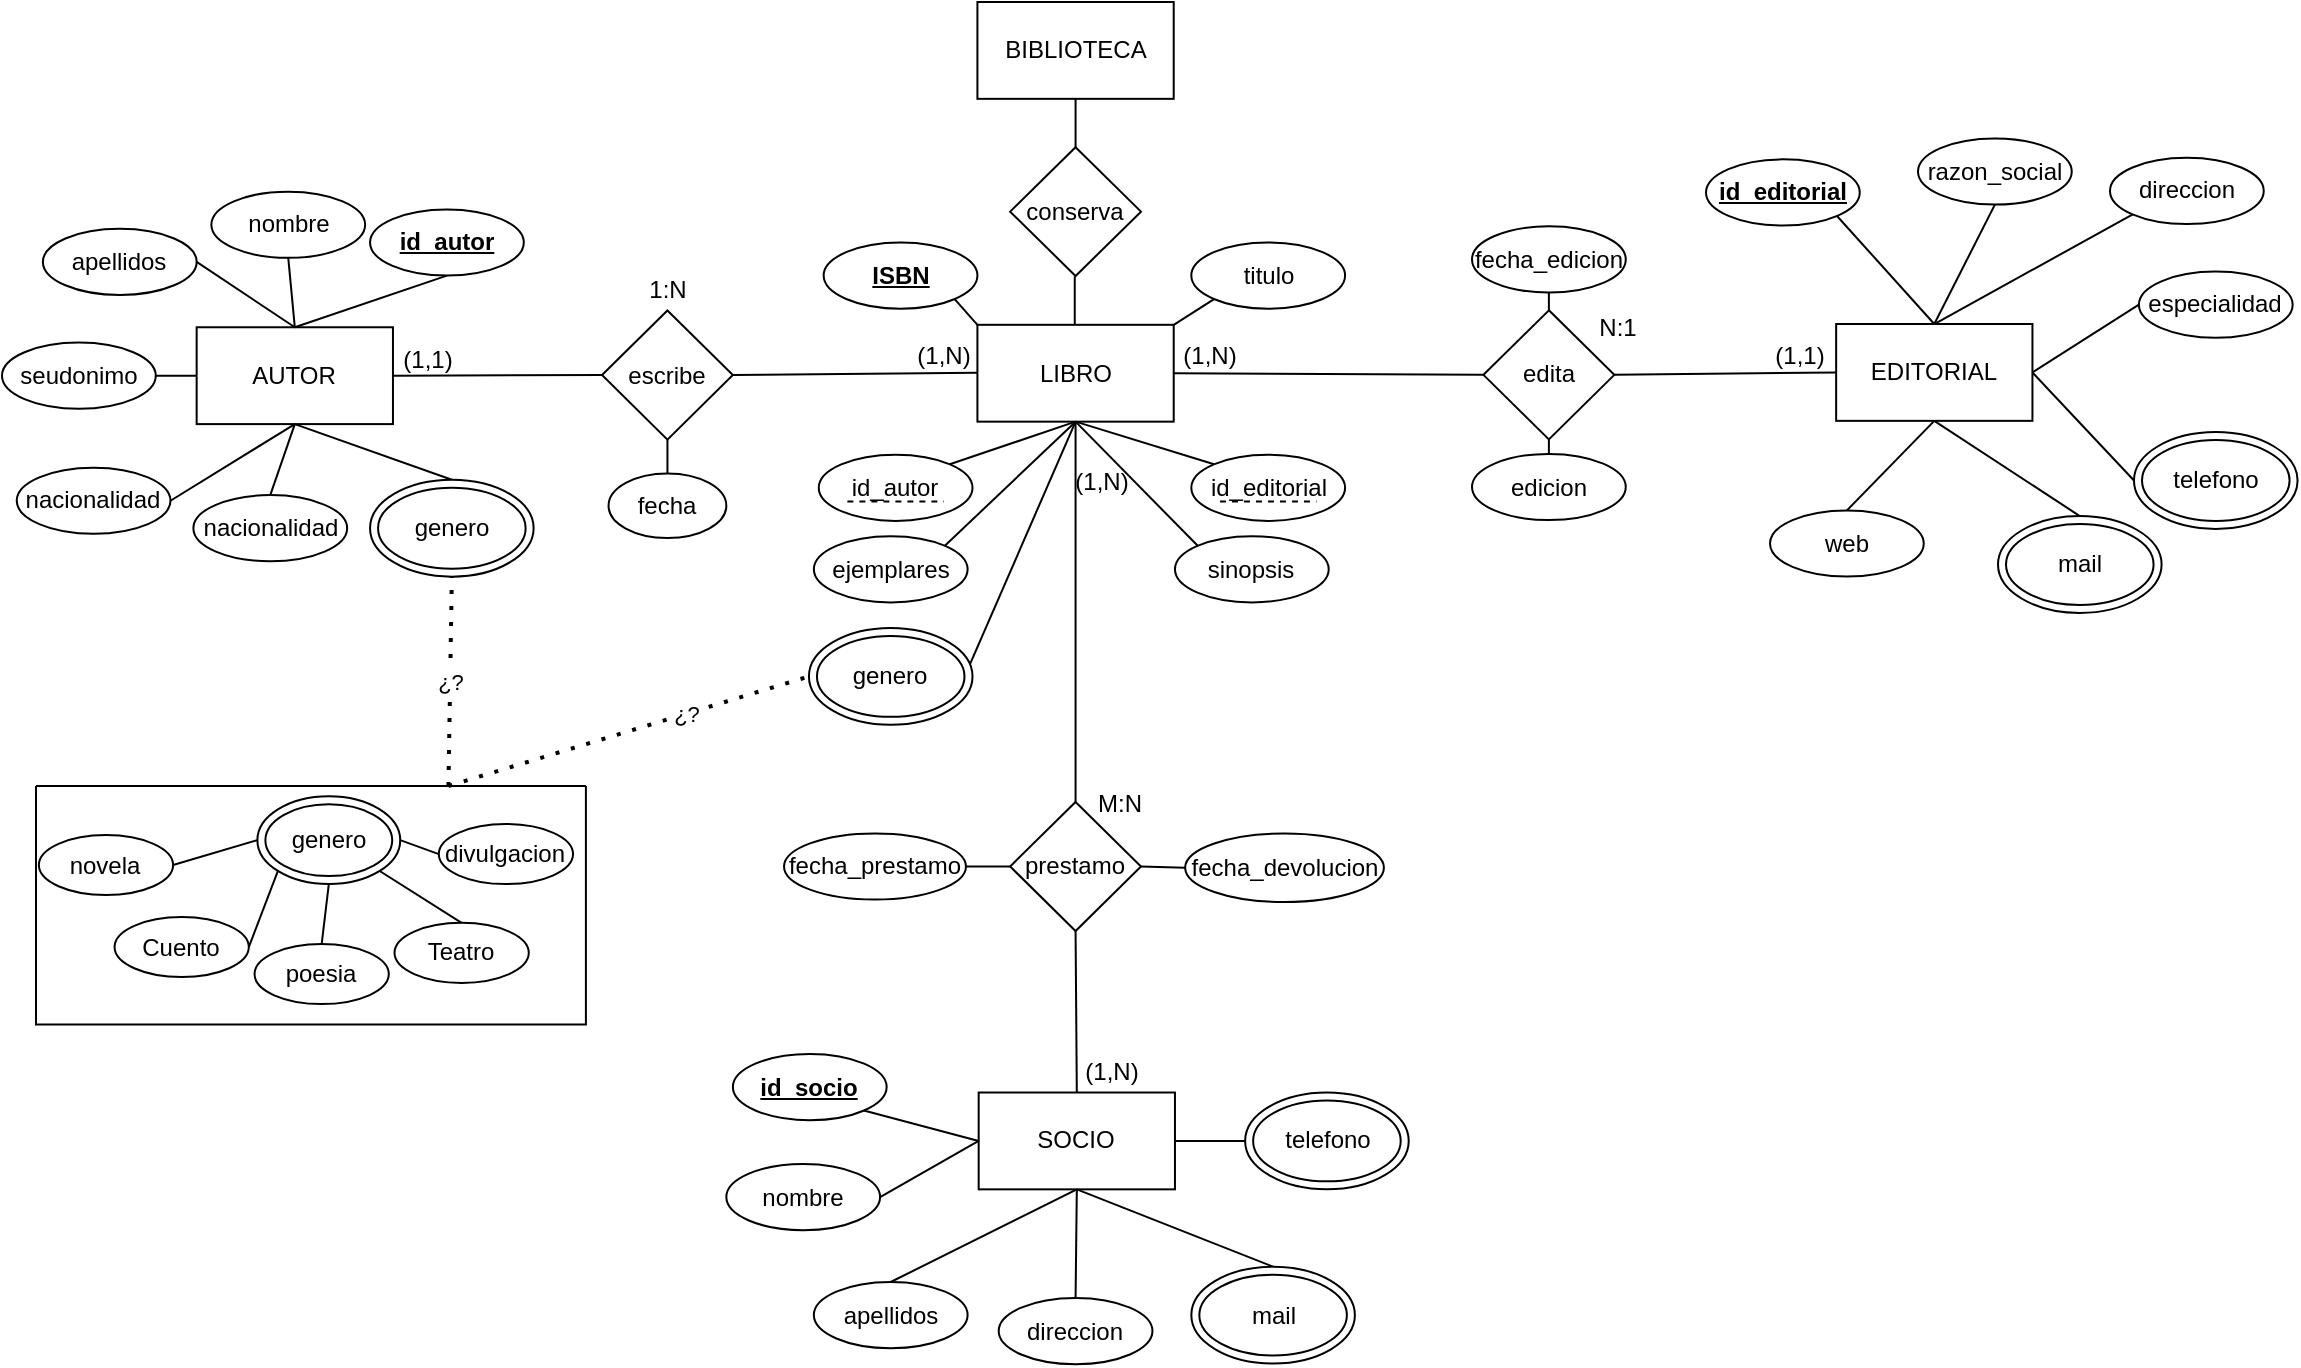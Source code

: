 <mxfile version="14.7.10" type="device"><diagram id="C5RBs43oDa-KdzZeNtuy" name="Page-1"><mxGraphModel dx="2066" dy="1131" grid="0" gridSize="10" guides="1" tooltips="1" connect="1" arrows="1" fold="1" page="1" pageScale="1" pageWidth="1169" pageHeight="827" math="0" shadow="0"><root><mxCell id="WIyWlLk6GJQsqaUBKTNV-0"/><mxCell id="WIyWlLk6GJQsqaUBKTNV-1" parent="WIyWlLk6GJQsqaUBKTNV-0"/><UserObject label="BIBLIOTECA" treeRoot="1" id="VRmbknkNvGvLSvUdveGB-0"><mxCell style="whiteSpace=wrap;html=1;align=center;treeFolding=1;treeMoving=1;newEdgeStyle={&quot;edgeStyle&quot;:&quot;elbowEdgeStyle&quot;,&quot;startArrow&quot;:&quot;none&quot;,&quot;endArrow&quot;:&quot;none&quot;};" parent="WIyWlLk6GJQsqaUBKTNV-1" vertex="1"><mxGeometry x="487.711" y="8" width="98.147" height="48.422" as="geometry"/></mxCell></UserObject><UserObject label="LIBRO" treeRoot="1" id="VRmbknkNvGvLSvUdveGB-1"><mxCell style="whiteSpace=wrap;html=1;align=center;treeFolding=1;treeMoving=1;newEdgeStyle={&quot;edgeStyle&quot;:&quot;elbowEdgeStyle&quot;,&quot;startArrow&quot;:&quot;none&quot;,&quot;endArrow&quot;:&quot;none&quot;};" parent="WIyWlLk6GJQsqaUBKTNV-1" vertex="1" collapsed="1"><mxGeometry x="487.711" y="169.405" width="98.147" height="48.422" as="geometry"/></mxCell></UserObject><mxCell id="VRmbknkNvGvLSvUdveGB-8" value="" style="endArrow=none;html=1;entryX=0.5;entryY=1;entryDx=0;entryDy=0;exitX=0.5;exitY=0;exitDx=0;exitDy=0;" parent="WIyWlLk6GJQsqaUBKTNV-1" source="VRmbknkNvGvLSvUdveGB-2" target="VRmbknkNvGvLSvUdveGB-0" edge="1"><mxGeometry x="51.775" y="8" width="44.636" height="44.636" as="geometry"><mxPoint x="659.469" y="459.934" as="sourcePoint"/><mxPoint x="700.363" y="419.583" as="targetPoint"/></mxGeometry></mxCell><mxCell id="VRmbknkNvGvLSvUdveGB-10" value="" style="endArrow=none;html=1;entryX=0.5;entryY=1;entryDx=0;entryDy=0;exitX=0.5;exitY=0;exitDx=0;exitDy=0;" parent="WIyWlLk6GJQsqaUBKTNV-1" edge="1"><mxGeometry x="51.775" y="8" width="44.636" height="44.636" as="geometry"><mxPoint x="536.376" y="169.405" as="sourcePoint"/><mxPoint x="536.376" y="145.194" as="targetPoint"/></mxGeometry></mxCell><UserObject label="AUTOR" treeRoot="1" id="VRmbknkNvGvLSvUdveGB-11"><mxCell style="whiteSpace=wrap;html=1;align=center;treeFolding=1;treeMoving=1;newEdgeStyle={&quot;edgeStyle&quot;:&quot;elbowEdgeStyle&quot;,&quot;startArrow&quot;:&quot;none&quot;,&quot;endArrow&quot;:&quot;none&quot;};" parent="WIyWlLk6GJQsqaUBKTNV-1" vertex="1"><mxGeometry x="97.329" y="170.628" width="98.147" height="48.422" as="geometry"/></mxCell></UserObject><mxCell id="VRmbknkNvGvLSvUdveGB-13" value="escribe" style="rhombus;whiteSpace=wrap;html=1;" parent="WIyWlLk6GJQsqaUBKTNV-1" vertex="1"><mxGeometry x="300.003" y="162.235" width="65.431" height="64.562" as="geometry"/></mxCell><mxCell id="VRmbknkNvGvLSvUdveGB-2" value="conserva" style="rhombus;whiteSpace=wrap;html=1;" parent="WIyWlLk6GJQsqaUBKTNV-1" vertex="1"><mxGeometry x="504.07" y="80.63" width="65.43" height="64.37" as="geometry"/></mxCell><mxCell id="VRmbknkNvGvLSvUdveGB-15" value="" style="endArrow=none;html=1;exitX=1;exitY=0.5;exitDx=0;exitDy=0;entryX=0;entryY=0.5;entryDx=0;entryDy=0;" parent="WIyWlLk6GJQsqaUBKTNV-1" source="VRmbknkNvGvLSvUdveGB-11" target="VRmbknkNvGvLSvUdveGB-13" edge="1"><mxGeometry x="-3.272" y="9.223" width="44.636" height="44.636" as="geometry"><mxPoint x="538.173" y="345.753" as="sourcePoint"/><mxPoint x="281.355" y="194.839" as="targetPoint"/></mxGeometry></mxCell><mxCell id="VRmbknkNvGvLSvUdveGB-16" value="" style="endArrow=none;html=1;exitX=1;exitY=0.5;exitDx=0;exitDy=0;entryX=0;entryY=0.5;entryDx=0;entryDy=0;" parent="WIyWlLk6GJQsqaUBKTNV-1" source="VRmbknkNvGvLSvUdveGB-13" edge="1"><mxGeometry x="51.775" y="8" width="44.636" height="44.636" as="geometry"><mxPoint x="391.004" y="193.616" as="sourcePoint"/><mxPoint x="487.711" y="193.341" as="targetPoint"/></mxGeometry></mxCell><mxCell id="VRmbknkNvGvLSvUdveGB-18" value="fecha" style="ellipse;whiteSpace=wrap;html=1;" parent="WIyWlLk6GJQsqaUBKTNV-1" vertex="1"><mxGeometry x="303.274" y="243.744" width="58.888" height="32.281" as="geometry"/></mxCell><mxCell id="VRmbknkNvGvLSvUdveGB-20" value="" style="endArrow=none;html=1;exitX=0.5;exitY=0;exitDx=0;exitDy=0;entryX=0.5;entryY=1;entryDx=0;entryDy=0;" parent="WIyWlLk6GJQsqaUBKTNV-1" source="VRmbknkNvGvLSvUdveGB-18" target="VRmbknkNvGvLSvUdveGB-13" edge="1"><mxGeometry x="15.376" y="8.9" width="44.636" height="44.636" as="geometry"><mxPoint x="549.46" y="345.43" as="sourcePoint"/><mxPoint x="590.354" y="305.078" as="targetPoint"/></mxGeometry></mxCell><UserObject label="EDITORIAL" treeRoot="1" id="VRmbknkNvGvLSvUdveGB-21"><mxCell style="whiteSpace=wrap;html=1;align=center;treeFolding=1;treeMoving=1;newEdgeStyle={&quot;edgeStyle&quot;:&quot;elbowEdgeStyle&quot;,&quot;startArrow&quot;:&quot;none&quot;,&quot;endArrow&quot;:&quot;none&quot;};" parent="WIyWlLk6GJQsqaUBKTNV-1" vertex="1"><mxGeometry x="917.074" y="169.005" width="98.147" height="48.422" as="geometry"/></mxCell></UserObject><mxCell id="VRmbknkNvGvLSvUdveGB-24" value="edita" style="rhombus;whiteSpace=wrap;html=1;" parent="WIyWlLk6GJQsqaUBKTNV-1" vertex="1"><mxGeometry x="740.728" y="162.142" width="65.431" height="64.562" as="geometry"/></mxCell><mxCell id="VRmbknkNvGvLSvUdveGB-25" value="" style="endArrow=none;html=1;exitX=1;exitY=0.5;exitDx=0;exitDy=0;entryX=0;entryY=0.5;entryDx=0;entryDy=0;" parent="WIyWlLk6GJQsqaUBKTNV-1" source="VRmbknkNvGvLSvUdveGB-1" target="VRmbknkNvGvLSvUdveGB-24" edge="1"><mxGeometry x="6.245" y="10" width="44.636" height="44.636" as="geometry"><mxPoint x="540.328" y="196.423" as="sourcePoint"/><mxPoint x="923.92" y="306.985" as="targetPoint"/></mxGeometry></mxCell><mxCell id="VRmbknkNvGvLSvUdveGB-26" value="" style="endArrow=none;html=1;entryX=0;entryY=0.5;entryDx=0;entryDy=0;exitX=1;exitY=0.5;exitDx=0;exitDy=0;" parent="WIyWlLk6GJQsqaUBKTNV-1" source="VRmbknkNvGvLSvUdveGB-24" target="VRmbknkNvGvLSvUdveGB-21" edge="1"><mxGeometry x="6.245" y="10" width="44.636" height="44.636" as="geometry"><mxPoint x="712.086" y="214.984" as="sourcePoint"/><mxPoint x="777.517" y="196.148" as="targetPoint"/></mxGeometry></mxCell><mxCell id="VRmbknkNvGvLSvUdveGB-27" value="fecha_edicion" style="ellipse;whiteSpace=wrap;html=1;" parent="WIyWlLk6GJQsqaUBKTNV-1" vertex="1"><mxGeometry x="735.002" y="120.177" width="76.882" height="33.088" as="geometry"/></mxCell><mxCell id="VRmbknkNvGvLSvUdveGB-28" value="" style="endArrow=none;html=1;exitX=0.5;exitY=1;exitDx=0;exitDy=0;entryX=0.5;entryY=0;entryDx=0;entryDy=0;" parent="WIyWlLk6GJQsqaUBKTNV-1" source="VRmbknkNvGvLSvUdveGB-27" target="VRmbknkNvGvLSvUdveGB-24" edge="1"><mxGeometry x="106.861" y="8" width="44.636" height="44.636" as="geometry"><mxPoint x="990.185" y="345.337" as="sourcePoint"/><mxPoint x="1031.079" y="304.985" as="targetPoint"/></mxGeometry></mxCell><mxCell id="VRmbknkNvGvLSvUdveGB-29" value="edicion" style="ellipse;whiteSpace=wrap;html=1;" parent="WIyWlLk6GJQsqaUBKTNV-1" vertex="1"><mxGeometry x="735.002" y="233.967" width="76.882" height="33.088" as="geometry"/></mxCell><mxCell id="VRmbknkNvGvLSvUdveGB-30" value="" style="endArrow=none;html=1;exitX=0.5;exitY=0;exitDx=0;exitDy=0;entryX=0.5;entryY=1;entryDx=0;entryDy=0;" parent="WIyWlLk6GJQsqaUBKTNV-1" source="VRmbknkNvGvLSvUdveGB-29" target="VRmbknkNvGvLSvUdveGB-24" edge="1"><mxGeometry x="106.861" y="8" width="44.636" height="44.636" as="geometry"><mxPoint x="1075.245" y="345.337" as="sourcePoint"/><mxPoint x="858.504" y="226.704" as="targetPoint"/></mxGeometry></mxCell><mxCell id="VRmbknkNvGvLSvUdveGB-32" value="direccion" style="ellipse;whiteSpace=wrap;html=1;" parent="WIyWlLk6GJQsqaUBKTNV-1" vertex="1"><mxGeometry x="1053.996" y="85.915" width="76.882" height="33.088" as="geometry"/></mxCell><mxCell id="VRmbknkNvGvLSvUdveGB-33" value="razon_social" style="ellipse;whiteSpace=wrap;html=1;" parent="WIyWlLk6GJQsqaUBKTNV-1" vertex="1"><mxGeometry x="958.0" y="76.223" width="76.882" height="33.088" as="geometry"/></mxCell><mxCell id="VRmbknkNvGvLSvUdveGB-42" value="&lt;u&gt;&lt;b&gt;id_editorial&lt;/b&gt;&lt;/u&gt;" style="ellipse;whiteSpace=wrap;html=1;" parent="WIyWlLk6GJQsqaUBKTNV-1" vertex="1"><mxGeometry x="852.001" y="86.686" width="76.882" height="33.088" as="geometry"/></mxCell><mxCell id="VRmbknkNvGvLSvUdveGB-43" value="telefono" style="ellipse;shape=doubleEllipse;whiteSpace=wrap;html=1;" parent="WIyWlLk6GJQsqaUBKTNV-1" vertex="1"><mxGeometry x="1066.001" y="223.032" width="81.789" height="48.422" as="geometry"/></mxCell><mxCell id="VRmbknkNvGvLSvUdveGB-44" value="web" style="ellipse;whiteSpace=wrap;html=1;" parent="WIyWlLk6GJQsqaUBKTNV-1" vertex="1"><mxGeometry x="884.002" y="262.217" width="76.882" height="33.088" as="geometry"/></mxCell><mxCell id="VRmbknkNvGvLSvUdveGB-45" value="" style="endArrow=none;html=1;entryX=0.5;entryY=0;entryDx=0;entryDy=0;exitX=1;exitY=1;exitDx=0;exitDy=0;" parent="WIyWlLk6GJQsqaUBKTNV-1" source="VRmbknkNvGvLSvUdveGB-42" target="VRmbknkNvGvLSvUdveGB-21" edge="1"><mxGeometry x="146.62" y="7.6" width="44.636" height="44.636" as="geometry"><mxPoint x="683.975" y="289.252" as="sourcePoint"/><mxPoint x="724.87" y="248.901" as="targetPoint"/></mxGeometry></mxCell><mxCell id="VRmbknkNvGvLSvUdveGB-46" value="" style="endArrow=none;html=1;entryX=0.5;entryY=0;entryDx=0;entryDy=0;exitX=0.5;exitY=1;exitDx=0;exitDy=0;" parent="WIyWlLk6GJQsqaUBKTNV-1" source="VRmbknkNvGvLSvUdveGB-33" target="VRmbknkNvGvLSvUdveGB-21" edge="1"><mxGeometry x="146.62" y="7.6" width="44.636" height="44.636" as="geometry"><mxPoint x="913.48" y="153.536" as="sourcePoint"/><mxPoint x="974.327" y="177.075" as="targetPoint"/></mxGeometry></mxCell><mxCell id="VRmbknkNvGvLSvUdveGB-47" value="" style="endArrow=none;html=1;exitX=0;exitY=1;exitDx=0;exitDy=0;entryX=0.5;entryY=0;entryDx=0;entryDy=0;" parent="WIyWlLk6GJQsqaUBKTNV-1" source="VRmbknkNvGvLSvUdveGB-32" target="VRmbknkNvGvLSvUdveGB-21" edge="1"><mxGeometry x="146.62" y="7.6" width="44.636" height="44.636" as="geometry"><mxPoint x="968.602" y="141.566" as="sourcePoint"/><mxPoint x="998.864" y="161.742" as="targetPoint"/></mxGeometry></mxCell><mxCell id="VRmbknkNvGvLSvUdveGB-48" value="" style="endArrow=none;html=1;entryX=0.5;entryY=1;entryDx=0;entryDy=0;exitX=0.5;exitY=0;exitDx=0;exitDy=0;" parent="WIyWlLk6GJQsqaUBKTNV-1" source="VRmbknkNvGvLSvUdveGB-44" target="VRmbknkNvGvLSvUdveGB-21" edge="1"><mxGeometry x="146.62" y="7.6" width="44.636" height="44.636" as="geometry"><mxPoint x="800.116" y="273.918" as="sourcePoint"/><mxPoint x="841.01" y="233.567" as="targetPoint"/></mxGeometry></mxCell><mxCell id="VRmbknkNvGvLSvUdveGB-49" value="" style="endArrow=none;html=1;entryX=0.5;entryY=1;entryDx=0;entryDy=0;exitX=0.5;exitY=0;exitDx=0;exitDy=0;" parent="WIyWlLk6GJQsqaUBKTNV-1" source="VRmbknkNvGvLSvUdveGB-93" target="VRmbknkNvGvLSvUdveGB-21" edge="1"><mxGeometry x="146.62" y="7.6" width="44.636" height="44.636" as="geometry"><mxPoint x="1038.94" y="231.146" as="sourcePoint"/><mxPoint x="974.327" y="225.497" as="targetPoint"/></mxGeometry></mxCell><mxCell id="VRmbknkNvGvLSvUdveGB-50" value="" style="endArrow=none;html=1;exitX=0;exitY=0.5;exitDx=0;exitDy=0;entryX=1;entryY=0.5;entryDx=0;entryDy=0;" parent="WIyWlLk6GJQsqaUBKTNV-1" source="VRmbknkNvGvLSvUdveGB-43" target="VRmbknkNvGvLSvUdveGB-21" edge="1"><mxGeometry x="146.62" y="7.6" width="44.636" height="44.636" as="geometry"><mxPoint x="1017.675" y="253.339" as="sourcePoint"/><mxPoint x="966.966" y="218.234" as="targetPoint"/></mxGeometry></mxCell><mxCell id="VRmbknkNvGvLSvUdveGB-51" value="especialidad" style="ellipse;whiteSpace=wrap;html=1;" parent="WIyWlLk6GJQsqaUBKTNV-1" vertex="1"><mxGeometry x="1068.451" y="142.807" width="76.882" height="33.088" as="geometry"/></mxCell><mxCell id="VRmbknkNvGvLSvUdveGB-52" value="" style="endArrow=none;html=1;exitX=0;exitY=0.5;exitDx=0;exitDy=0;entryX=0.5;entryY=0;entryDx=0;entryDy=0;" parent="WIyWlLk6GJQsqaUBKTNV-1" source="VRmbknkNvGvLSvUdveGB-51" edge="1"><mxGeometry x="146.62" y="7.6" width="44.636" height="44.636" as="geometry"><mxPoint x="1017.675" y="165.777" as="sourcePoint"/><mxPoint x="1015.221" y="193.216" as="targetPoint"/></mxGeometry></mxCell><mxCell id="VRmbknkNvGvLSvUdveGB-54" value="titulo" style="ellipse;whiteSpace=wrap;html=1;" parent="WIyWlLk6GJQsqaUBKTNV-1" vertex="1"><mxGeometry x="594.66" y="128.247" width="76.882" height="33.088" as="geometry"/></mxCell><mxCell id="VRmbknkNvGvLSvUdveGB-55" value="&lt;u&gt;&lt;b&gt;ISBN&lt;/b&gt;&lt;/u&gt;" style="ellipse;whiteSpace=wrap;html=1;" parent="WIyWlLk6GJQsqaUBKTNV-1" vertex="1"><mxGeometry x="410.829" y="128.247" width="76.882" height="33.088" as="geometry"/></mxCell><mxCell id="VRmbknkNvGvLSvUdveGB-56" value="" style="endArrow=none;html=1;exitX=1;exitY=1;exitDx=0;exitDy=0;entryX=0;entryY=0;entryDx=0;entryDy=0;" parent="WIyWlLk6GJQsqaUBKTNV-1" source="VRmbknkNvGvLSvUdveGB-55" target="VRmbknkNvGvLSvUdveGB-1" edge="1"><mxGeometry x="51.775" y="8" width="44.636" height="44.636" as="geometry"><mxPoint x="260.337" y="428.46" as="sourcePoint"/><mxPoint x="536.785" y="217.02" as="targetPoint"/></mxGeometry></mxCell><mxCell id="VRmbknkNvGvLSvUdveGB-57" value="" style="endArrow=none;html=1;exitX=0;exitY=1;exitDx=0;exitDy=0;entryX=1;entryY=0;entryDx=0;entryDy=0;" parent="WIyWlLk6GJQsqaUBKTNV-1" source="VRmbknkNvGvLSvUdveGB-54" target="VRmbknkNvGvLSvUdveGB-1" edge="1"><mxGeometry x="51.775" y="8" width="44.636" height="44.636" as="geometry"><mxPoint x="536.785" y="239.616" as="sourcePoint"/><mxPoint x="536.785" y="216.213" as="targetPoint"/></mxGeometry></mxCell><mxCell id="VRmbknkNvGvLSvUdveGB-58" value="" style="endArrow=none;html=1;exitX=0;exitY=0;exitDx=0;exitDy=0;entryX=0.5;entryY=1;entryDx=0;entryDy=0;" parent="WIyWlLk6GJQsqaUBKTNV-1" source="VRmbknkNvGvLSvUdveGB-53" target="VRmbknkNvGvLSvUdveGB-1" edge="1"><mxGeometry x="51.775" y="8" width="44.636" height="44.636" as="geometry"><mxPoint x="544.964" y="280.775" as="sourcePoint"/><mxPoint x="542.51" y="308.213" as="targetPoint"/></mxGeometry></mxCell><mxCell id="VRmbknkNvGvLSvUdveGB-60" value="" style="group" parent="WIyWlLk6GJQsqaUBKTNV-1" vertex="1" connectable="0"><mxGeometry x="594.663" y="234.356" width="76.882" height="33.088" as="geometry"/></mxCell><mxCell id="VRmbknkNvGvLSvUdveGB-53" value="id_editorial" style="ellipse;whiteSpace=wrap;html=1;" parent="VRmbknkNvGvLSvUdveGB-60" vertex="1"><mxGeometry width="76.882" height="33.088" as="geometry"/></mxCell><mxCell id="VRmbknkNvGvLSvUdveGB-59" value="" style="endArrow=none;dashed=1;html=1;" parent="VRmbknkNvGvLSvUdveGB-60" edge="1"><mxGeometry width="50" height="50" relative="1" as="geometry"><mxPoint x="14.313" y="23.404" as="sourcePoint"/><mxPoint x="62.569" y="23.404" as="targetPoint"/></mxGeometry></mxCell><mxCell id="VRmbknkNvGvLSvUdveGB-61" value="" style="endArrow=none;html=1;exitX=1;exitY=0;exitDx=0;exitDy=0;entryX=0.5;entryY=1;entryDx=0;entryDy=0;" parent="WIyWlLk6GJQsqaUBKTNV-1" source="VRmbknkNvGvLSvUdveGB-63" target="VRmbknkNvGvLSvUdveGB-1" edge="1"><mxGeometry x="51.775" y="8" width="44.636" height="44.636" as="geometry"><mxPoint x="412.465" y="322.74" as="sourcePoint"/><mxPoint x="536.785" y="217.02" as="targetPoint"/></mxGeometry></mxCell><mxCell id="VRmbknkNvGvLSvUdveGB-62" value="" style="group" parent="WIyWlLk6GJQsqaUBKTNV-1" vertex="1" connectable="0"><mxGeometry x="408.376" y="234.354" width="76.882" height="33.088" as="geometry"/></mxCell><mxCell id="VRmbknkNvGvLSvUdveGB-63" value="id_autor" style="ellipse;whiteSpace=wrap;html=1;" parent="VRmbknkNvGvLSvUdveGB-62" vertex="1"><mxGeometry width="76.882" height="33.088" as="geometry"/></mxCell><mxCell id="VRmbknkNvGvLSvUdveGB-64" value="" style="endArrow=none;dashed=1;html=1;" parent="VRmbknkNvGvLSvUdveGB-62" edge="1"><mxGeometry width="50" height="50" relative="1" as="geometry"><mxPoint x="14.313" y="23.404" as="sourcePoint"/><mxPoint x="62.569" y="23.404" as="targetPoint"/></mxGeometry></mxCell><mxCell id="VRmbknkNvGvLSvUdveGB-67" value="sinopsis" style="ellipse;whiteSpace=wrap;html=1;" parent="WIyWlLk6GJQsqaUBKTNV-1" vertex="1"><mxGeometry x="586.478" y="275.106" width="76.882" height="33.088" as="geometry"/></mxCell><mxCell id="VRmbknkNvGvLSvUdveGB-68" value="" style="endArrow=none;html=1;exitX=0;exitY=0;exitDx=0;exitDy=0;entryX=0.5;entryY=1;entryDx=0;entryDy=0;" parent="WIyWlLk6GJQsqaUBKTNV-1" source="VRmbknkNvGvLSvUdveGB-67" target="VRmbknkNvGvLSvUdveGB-1" edge="1"><mxGeometry x="51.775" y="8" width="44.636" height="44.636" as="geometry"><mxPoint x="706.088" y="238.406" as="sourcePoint"/><mxPoint x="568.683" y="231.546" as="targetPoint"/></mxGeometry></mxCell><mxCell id="VRmbknkNvGvLSvUdveGB-70" value="ejemplares" style="ellipse;whiteSpace=wrap;html=1;" parent="WIyWlLk6GJQsqaUBKTNV-1" vertex="1"><mxGeometry x="405.926" y="275.101" width="76.882" height="33.088" as="geometry"/></mxCell><mxCell id="VRmbknkNvGvLSvUdveGB-71" value="" style="endArrow=none;html=1;exitX=1;exitY=0;exitDx=0;exitDy=0;entryX=0.5;entryY=1;entryDx=0;entryDy=0;" parent="WIyWlLk6GJQsqaUBKTNV-1" source="VRmbknkNvGvLSvUdveGB-70" target="VRmbknkNvGvLSvUdveGB-1" edge="1"><mxGeometry x="51.775" y="8" width="44.636" height="44.636" as="geometry"><mxPoint x="697.91" y="276.336" as="sourcePoint"/><mxPoint x="547.417" y="246.879" as="targetPoint"/></mxGeometry></mxCell><mxCell id="VRmbknkNvGvLSvUdveGB-73" value="" style="endArrow=none;html=1;entryX=0.5;entryY=1;entryDx=0;entryDy=0;exitX=0.98;exitY=0.392;exitDx=0;exitDy=0;exitPerimeter=0;" parent="WIyWlLk6GJQsqaUBKTNV-1" source="VRmbknkNvGvLSvUdveGB-115" target="VRmbknkNvGvLSvUdveGB-1" edge="1"><mxGeometry x="51.775" y="8" width="44.636" height="44.636" as="geometry"><mxPoint x="506.523" y="325.968" as="sourcePoint"/><mxPoint x="535.149" y="234.774" as="targetPoint"/></mxGeometry></mxCell><UserObject label="SOCIO" treeRoot="1" id="VRmbknkNvGvLSvUdveGB-74"><mxCell style="whiteSpace=wrap;html=1;align=center;treeFolding=1;treeMoving=1;newEdgeStyle={&quot;edgeStyle&quot;:&quot;elbowEdgeStyle&quot;,&quot;startArrow&quot;:&quot;none&quot;,&quot;endArrow&quot;:&quot;none&quot;};" parent="WIyWlLk6GJQsqaUBKTNV-1" vertex="1"><mxGeometry x="488.336" y="553.255" width="98.147" height="48.422" as="geometry"/></mxCell></UserObject><mxCell id="VRmbknkNvGvLSvUdveGB-76" value="prestamo" style="rhombus;whiteSpace=wrap;html=1;" parent="WIyWlLk6GJQsqaUBKTNV-1" vertex="1"><mxGeometry x="504.069" y="407.965" width="65.431" height="64.562" as="geometry"/></mxCell><mxCell id="VRmbknkNvGvLSvUdveGB-77" value="fecha_prestamo" style="ellipse;whiteSpace=wrap;html=1;" parent="WIyWlLk6GJQsqaUBKTNV-1" vertex="1"><mxGeometry x="391.007" y="423.705" width="90.977" height="33.084" as="geometry"/></mxCell><mxCell id="VRmbknkNvGvLSvUdveGB-78" value="" style="endArrow=none;html=1;exitX=1;exitY=0.5;exitDx=0;exitDy=0;entryX=0;entryY=0.5;entryDx=0;entryDy=0;" parent="WIyWlLk6GJQsqaUBKTNV-1" source="VRmbknkNvGvLSvUdveGB-77" target="VRmbknkNvGvLSvUdveGB-76" edge="1"><mxGeometry x="51.775" y="64.172" width="44.636" height="44.636" as="geometry"><mxPoint x="753.526" y="591.16" as="sourcePoint"/><mxPoint x="794.421" y="550.809" as="targetPoint"/></mxGeometry></mxCell><mxCell id="VRmbknkNvGvLSvUdveGB-79" value="fecha_devolucion" style="ellipse;whiteSpace=wrap;html=1;" parent="WIyWlLk6GJQsqaUBKTNV-1" vertex="1"><mxGeometry x="591.583" y="423.705" width="99.377" height="34.316" as="geometry"/></mxCell><mxCell id="VRmbknkNvGvLSvUdveGB-80" value="" style="endArrow=none;html=1;exitX=0;exitY=0.5;exitDx=0;exitDy=0;entryX=1;entryY=0.5;entryDx=0;entryDy=0;" parent="WIyWlLk6GJQsqaUBKTNV-1" source="VRmbknkNvGvLSvUdveGB-79" target="VRmbknkNvGvLSvUdveGB-76" edge="1"><mxGeometry x="51.775" y="64.172" width="44.636" height="44.636" as="geometry"><mxPoint x="838.587" y="591.16" as="sourcePoint"/><mxPoint x="621.846" y="472.527" as="targetPoint"/></mxGeometry></mxCell><mxCell id="VRmbknkNvGvLSvUdveGB-81" value="" style="endArrow=none;html=1;entryX=0.5;entryY=1;entryDx=0;entryDy=0;exitX=0.5;exitY=0;exitDx=0;exitDy=0;" parent="WIyWlLk6GJQsqaUBKTNV-1" source="VRmbknkNvGvLSvUdveGB-76" target="VRmbknkNvGvLSvUdveGB-1" edge="1"><mxGeometry x="51.775" y="8" width="44.636" height="44.636" as="geometry"><mxPoint x="533.513" y="294.09" as="sourcePoint"/><mxPoint x="533.513" y="269.88" as="targetPoint"/></mxGeometry></mxCell><mxCell id="VRmbknkNvGvLSvUdveGB-83" value="" style="endArrow=none;html=1;entryX=0.5;entryY=1;entryDx=0;entryDy=0;exitX=0.5;exitY=0;exitDx=0;exitDy=0;" parent="WIyWlLk6GJQsqaUBKTNV-1" source="VRmbknkNvGvLSvUdveGB-74" target="VRmbknkNvGvLSvUdveGB-76" edge="1"><mxGeometry x="54.185" y="84.666" width="44.636" height="44.636" as="geometry"><mxPoint x="524.473" y="355.827" as="sourcePoint"/><mxPoint x="565.368" y="315.476" as="targetPoint"/></mxGeometry></mxCell><mxCell id="VRmbknkNvGvLSvUdveGB-84" value="direccion" style="ellipse;whiteSpace=wrap;html=1;" parent="WIyWlLk6GJQsqaUBKTNV-1" vertex="1"><mxGeometry x="498.343" y="656.002" width="76.882" height="33.088" as="geometry"/></mxCell><mxCell id="VRmbknkNvGvLSvUdveGB-85" value="nombre" style="ellipse;whiteSpace=wrap;html=1;" parent="WIyWlLk6GJQsqaUBKTNV-1" vertex="1"><mxGeometry x="362.167" y="589.0" width="76.882" height="33.088" as="geometry"/></mxCell><mxCell id="VRmbknkNvGvLSvUdveGB-86" value="&lt;u&gt;&lt;b&gt;id_socio&lt;/b&gt;&lt;/u&gt;" style="ellipse;whiteSpace=wrap;html=1;" parent="WIyWlLk6GJQsqaUBKTNV-1" vertex="1"><mxGeometry x="365.437" y="533.999" width="76.882" height="33.088" as="geometry"/></mxCell><mxCell id="VRmbknkNvGvLSvUdveGB-87" value="" style="endArrow=none;html=1;entryX=0;entryY=0.5;entryDx=0;entryDy=0;exitX=1;exitY=1;exitDx=0;exitDy=0;" parent="WIyWlLk6GJQsqaUBKTNV-1" source="VRmbknkNvGvLSvUdveGB-86" target="VRmbknkNvGvLSvUdveGB-74" edge="1"><mxGeometry x="52.4" y="99.706" width="44.636" height="44.636" as="geometry"><mxPoint x="227.429" y="794.555" as="sourcePoint"/><mxPoint x="509.601" y="674.308" as="targetPoint"/></mxGeometry></mxCell><mxCell id="VRmbknkNvGvLSvUdveGB-88" value="" style="endArrow=none;html=1;entryX=0;entryY=0.5;entryDx=0;entryDy=0;exitX=1;exitY=0.5;exitDx=0;exitDy=0;" parent="WIyWlLk6GJQsqaUBKTNV-1" source="VRmbknkNvGvLSvUdveGB-85" target="VRmbknkNvGvLSvUdveGB-74" edge="1"><mxGeometry x="52.4" y="99.706" width="44.636" height="44.636" as="geometry"><mxPoint x="456.934" y="658.839" as="sourcePoint"/><mxPoint x="509.601" y="674.308" as="targetPoint"/></mxGeometry></mxCell><mxCell id="VRmbknkNvGvLSvUdveGB-89" value="" style="endArrow=none;html=1;exitX=0.5;exitY=0;exitDx=0;exitDy=0;entryX=0.5;entryY=1;entryDx=0;entryDy=0;" parent="WIyWlLk6GJQsqaUBKTNV-1" source="VRmbknkNvGvLSvUdveGB-84" target="VRmbknkNvGvLSvUdveGB-74" edge="1"><mxGeometry x="52.4" y="99.706" width="44.636" height="44.636" as="geometry"><mxPoint x="512.055" y="646.869" as="sourcePoint"/><mxPoint x="509.601" y="674.308" as="targetPoint"/></mxGeometry></mxCell><mxCell id="VRmbknkNvGvLSvUdveGB-91" value="apellidos" style="ellipse;whiteSpace=wrap;html=1;" parent="WIyWlLk6GJQsqaUBKTNV-1" vertex="1"><mxGeometry x="405.922" y="648.003" width="76.882" height="33.088" as="geometry"/></mxCell><mxCell id="VRmbknkNvGvLSvUdveGB-92" value="" style="endArrow=none;html=1;exitX=0.5;exitY=0;exitDx=0;exitDy=0;entryX=0.5;entryY=1;entryDx=0;entryDy=0;" parent="WIyWlLk6GJQsqaUBKTNV-1" source="VRmbknkNvGvLSvUdveGB-91" target="VRmbknkNvGvLSvUdveGB-74" edge="1"><mxGeometry x="52.4" y="99.706" width="44.636" height="44.636" as="geometry"><mxPoint x="405.729" y="617.01" as="sourcePoint"/><mxPoint x="431.084" y="571.816" as="targetPoint"/></mxGeometry></mxCell><mxCell id="VRmbknkNvGvLSvUdveGB-93" value="mail" style="ellipse;shape=doubleEllipse;whiteSpace=wrap;html=1;" parent="WIyWlLk6GJQsqaUBKTNV-1" vertex="1"><mxGeometry x="998.004" y="265.037" width="81.789" height="48.422" as="geometry"/></mxCell><mxCell id="VRmbknkNvGvLSvUdveGB-94" value="telefono" style="ellipse;shape=doubleEllipse;whiteSpace=wrap;html=1;" parent="WIyWlLk6GJQsqaUBKTNV-1" vertex="1"><mxGeometry x="621.573" y="553.251" width="81.789" height="48.422" as="geometry"/></mxCell><mxCell id="VRmbknkNvGvLSvUdveGB-95" value="" style="endArrow=none;html=1;entryX=0.5;entryY=1;entryDx=0;entryDy=0;exitX=0.5;exitY=0;exitDx=0;exitDy=0;" parent="WIyWlLk6GJQsqaUBKTNV-1" source="VRmbknkNvGvLSvUdveGB-97" target="VRmbknkNvGvLSvUdveGB-74" edge="1"><mxGeometry x="52.4" y="99.706" width="44.636" height="44.636" as="geometry"><mxPoint x="598.343" y="626.694" as="sourcePoint"/><mxPoint x="525.55" y="612.974" as="targetPoint"/></mxGeometry></mxCell><mxCell id="VRmbknkNvGvLSvUdveGB-96" value="" style="endArrow=none;html=1;exitX=0;exitY=0.5;exitDx=0;exitDy=0;entryX=1;entryY=0.5;entryDx=0;entryDy=0;" parent="WIyWlLk6GJQsqaUBKTNV-1" source="VRmbknkNvGvLSvUdveGB-94" target="VRmbknkNvGvLSvUdveGB-74" edge="1"><mxGeometry x="52.4" y="99.706" width="44.636" height="44.636" as="geometry"><mxPoint x="577.077" y="648.887" as="sourcePoint"/><mxPoint x="574.624" y="588.764" as="targetPoint"/></mxGeometry></mxCell><mxCell id="VRmbknkNvGvLSvUdveGB-97" value="mail" style="ellipse;shape=doubleEllipse;whiteSpace=wrap;html=1;" parent="WIyWlLk6GJQsqaUBKTNV-1" vertex="1"><mxGeometry x="594.662" y="640.34" width="81.789" height="48.422" as="geometry"/></mxCell><mxCell id="VRmbknkNvGvLSvUdveGB-98" value="seudonimo" style="ellipse;whiteSpace=wrap;html=1;" parent="WIyWlLk6GJQsqaUBKTNV-1" vertex="1"><mxGeometry y="178.295" width="76.882" height="33.088" as="geometry"/></mxCell><mxCell id="VRmbknkNvGvLSvUdveGB-99" value="nombre" style="ellipse;whiteSpace=wrap;html=1;" parent="WIyWlLk6GJQsqaUBKTNV-1" vertex="1"><mxGeometry x="104.69" y="102.838" width="76.882" height="33.088" as="geometry"/></mxCell><mxCell id="VRmbknkNvGvLSvUdveGB-100" value="" style="endArrow=none;html=1;entryX=0.5;entryY=0;entryDx=0;entryDy=0;exitX=0.5;exitY=1;exitDx=0;exitDy=0;" parent="WIyWlLk6GJQsqaUBKTNV-1" source="VRmbknkNvGvLSvUdveGB-105" target="VRmbknkNvGvLSvUdveGB-11" edge="1"><mxGeometry x="-3.272" y="9.223" width="44.636" height="44.636" as="geometry"><mxPoint x="81.401" y="244.066" as="sourcePoint"/><mxPoint x="112.869" y="252.243" as="targetPoint"/></mxGeometry></mxCell><mxCell id="VRmbknkNvGvLSvUdveGB-101" value="" style="endArrow=none;html=1;entryX=0.5;entryY=0;entryDx=0;entryDy=0;exitX=0.5;exitY=1;exitDx=0;exitDy=0;" parent="WIyWlLk6GJQsqaUBKTNV-1" source="VRmbknkNvGvLSvUdveGB-99" target="VRmbknkNvGvLSvUdveGB-11" edge="1"><mxGeometry x="-3.272" y="9.223" width="44.636" height="44.636" as="geometry"><mxPoint x="81.467" y="333.617" as="sourcePoint"/><mxPoint x="112.869" y="252.243" as="targetPoint"/></mxGeometry></mxCell><mxCell id="VRmbknkNvGvLSvUdveGB-102" value="" style="endArrow=none;html=1;exitX=1;exitY=0.5;exitDx=0;exitDy=0;entryX=0;entryY=0.5;entryDx=0;entryDy=0;" parent="WIyWlLk6GJQsqaUBKTNV-1" source="VRmbknkNvGvLSvUdveGB-98" target="VRmbknkNvGvLSvUdveGB-11" edge="1"><mxGeometry x="-3.272" y="9.223" width="44.636" height="44.636" as="geometry"><mxPoint x="85.061" y="332.138" as="sourcePoint"/><mxPoint x="45.802" y="205.33" as="targetPoint"/></mxGeometry></mxCell><mxCell id="VRmbknkNvGvLSvUdveGB-103" value="apellidos" style="ellipse;whiteSpace=wrap;html=1;" parent="WIyWlLk6GJQsqaUBKTNV-1" vertex="1"><mxGeometry x="20.447" y="121.4" width="76.882" height="33.088" as="geometry"/></mxCell><mxCell id="VRmbknkNvGvLSvUdveGB-104" value="" style="endArrow=none;html=1;exitX=1;exitY=0.5;exitDx=0;exitDy=0;entryX=0.5;entryY=0;entryDx=0;entryDy=0;" parent="WIyWlLk6GJQsqaUBKTNV-1" source="VRmbknkNvGvLSvUdveGB-103" target="VRmbknkNvGvLSvUdveGB-11" edge="1"><mxGeometry x="-3.272" y="9.223" width="44.636" height="44.636" as="geometry"><mxPoint x="30.262" y="291.787" as="sourcePoint"/><mxPoint x="161.943" y="276.454" as="targetPoint"/></mxGeometry></mxCell><mxCell id="VRmbknkNvGvLSvUdveGB-105" value="&lt;u&gt;&lt;b&gt;id_autor&lt;/b&gt;&lt;/u&gt;" style="ellipse;whiteSpace=wrap;html=1;" parent="WIyWlLk6GJQsqaUBKTNV-1" vertex="1"><mxGeometry x="184.026" y="111.716" width="76.882" height="33.088" as="geometry"/></mxCell><mxCell id="VRmbknkNvGvLSvUdveGB-106" value="nacionalidad" style="ellipse;whiteSpace=wrap;html=1;" parent="WIyWlLk6GJQsqaUBKTNV-1" vertex="1"><mxGeometry x="7.361" y="240.84" width="76.882" height="33.088" as="geometry"/></mxCell><mxCell id="VRmbknkNvGvLSvUdveGB-107" value="" style="endArrow=none;html=1;exitX=1;exitY=0.5;exitDx=0;exitDy=0;entryX=0.5;entryY=1;entryDx=0;entryDy=0;" parent="WIyWlLk6GJQsqaUBKTNV-1" source="VRmbknkNvGvLSvUdveGB-106" target="VRmbknkNvGvLSvUdveGB-11" edge="1"><mxGeometry x="-3.272" y="9.223" width="44.636" height="44.636" as="geometry"><mxPoint x="92.422" y="394.683" as="sourcePoint"/><mxPoint x="104.69" y="257.384" as="targetPoint"/></mxGeometry></mxCell><mxCell id="VRmbknkNvGvLSvUdveGB-108" value="nacionalidad" style="ellipse;whiteSpace=wrap;html=1;" parent="WIyWlLk6GJQsqaUBKTNV-1" vertex="1"><mxGeometry x="95.693" y="254.559" width="76.882" height="33.088" as="geometry"/></mxCell><mxCell id="VRmbknkNvGvLSvUdveGB-109" value="" style="endArrow=none;html=1;exitX=0.5;exitY=0;exitDx=0;exitDy=0;entryX=0.5;entryY=1;entryDx=0;entryDy=0;" parent="WIyWlLk6GJQsqaUBKTNV-1" source="VRmbknkNvGvLSvUdveGB-108" target="VRmbknkNvGvLSvUdveGB-11" edge="1"><mxGeometry x="-3.272" y="9.223" width="44.636" height="44.636" as="geometry"><mxPoint x="100.601" y="402.753" as="sourcePoint"/><mxPoint x="154.582" y="227.12" as="targetPoint"/></mxGeometry></mxCell><mxCell id="VRmbknkNvGvLSvUdveGB-111" value="" style="endArrow=none;html=1;entryX=0.5;entryY=1;entryDx=0;entryDy=0;exitX=0.5;exitY=0;exitDx=0;exitDy=0;" parent="WIyWlLk6GJQsqaUBKTNV-1" source="VRmbknkNvGvLSvUdveGB-112" target="VRmbknkNvGvLSvUdveGB-11" edge="1"><mxGeometry x="-3.272" y="9.223" width="44.636" height="44.636" as="geometry"><mxPoint x="237.189" y="235.19" as="sourcePoint"/><mxPoint x="291.987" y="229.945" as="targetPoint"/></mxGeometry></mxCell><mxCell id="VRmbknkNvGvLSvUdveGB-112" value="genero" style="ellipse;shape=doubleEllipse;whiteSpace=wrap;html=1;" parent="WIyWlLk6GJQsqaUBKTNV-1" vertex="1"><mxGeometry x="184.026" y="246.892" width="81.789" height="48.422" as="geometry"/></mxCell><mxCell id="VRmbknkNvGvLSvUdveGB-115" value="genero" style="ellipse;shape=doubleEllipse;whiteSpace=wrap;html=1;" parent="WIyWlLk6GJQsqaUBKTNV-1" vertex="1"><mxGeometry x="403.472" y="321.001" width="81.789" height="48.422" as="geometry"/></mxCell><mxCell id="VRmbknkNvGvLSvUdveGB-128" value="¿?" style="endArrow=none;dashed=1;html=1;dashPattern=1 3;strokeWidth=2;entryX=0.5;entryY=1;entryDx=0;entryDy=0;exitX=0.75;exitY=0;exitDx=0;exitDy=0;" parent="WIyWlLk6GJQsqaUBKTNV-1" source="VRmbknkNvGvLSvUdveGB-127" target="VRmbknkNvGvLSvUdveGB-112" edge="1"><mxGeometry x="6.245" y="10" width="44.636" height="44.636" as="geometry"><mxPoint x="398.015" y="339.266" as="sourcePoint"/><mxPoint x="438.91" y="298.915" as="targetPoint"/></mxGeometry></mxCell><mxCell id="VRmbknkNvGvLSvUdveGB-129" value="" style="endArrow=none;dashed=1;html=1;dashPattern=1 3;strokeWidth=2;entryX=0;entryY=0.5;entryDx=0;entryDy=0;exitX=0.75;exitY=0;exitDx=0;exitDy=0;" parent="WIyWlLk6GJQsqaUBKTNV-1" source="VRmbknkNvGvLSvUdveGB-127" target="VRmbknkNvGvLSvUdveGB-115" edge="1"><mxGeometry x="6.245" y="10" width="44.636" height="44.636" as="geometry"><mxPoint x="171.868" y="351.372" as="sourcePoint"/><mxPoint x="242.616" y="304.161" as="targetPoint"/></mxGeometry></mxCell><mxCell id="VRmbknkNvGvLSvUdveGB-130" value="¿?" style="edgeLabel;html=1;align=center;verticalAlign=middle;resizable=0;points=[];" parent="VRmbknkNvGvLSvUdveGB-129" vertex="1" connectable="0"><mxGeometry x="0.313" relative="1" as="geometry"><mxPoint as="offset"/></mxGeometry></mxCell><mxCell id="VRmbknkNvGvLSvUdveGB-132" value="" style="group" parent="WIyWlLk6GJQsqaUBKTNV-1" vertex="1" connectable="0"><mxGeometry x="17.0" y="399.998" width="274.957" height="119.303" as="geometry"/></mxCell><mxCell id="VRmbknkNvGvLSvUdveGB-116" value="genero" style="ellipse;shape=doubleEllipse;whiteSpace=wrap;html=1;" parent="VRmbknkNvGvLSvUdveGB-132" vertex="1"><mxGeometry x="110.697" y="5.123" width="71.417" height="43.915" as="geometry"/></mxCell><mxCell id="VRmbknkNvGvLSvUdveGB-117" value="novela" style="ellipse;whiteSpace=wrap;html=1;" parent="VRmbknkNvGvLSvUdveGB-132" vertex="1"><mxGeometry x="1.428" y="24.519" width="67.132" height="30.009" as="geometry"/></mxCell><mxCell id="VRmbknkNvGvLSvUdveGB-118" value="" style="endArrow=none;html=1;exitX=1;exitY=0.5;exitDx=0;exitDy=0;entryX=0;entryY=0.5;entryDx=0;entryDy=0;" parent="VRmbknkNvGvLSvUdveGB-132" source="VRmbknkNvGvLSvUdveGB-117" target="VRmbknkNvGvLSvUdveGB-116" edge="1"><mxGeometry y="-302.282" width="38.976" height="40.482" as="geometry"><mxPoint x="2.857" y="210.887" as="sourcePoint"/><mxPoint x="42.85" y="44.281" as="targetPoint"/></mxGeometry></mxCell><mxCell id="VRmbknkNvGvLSvUdveGB-119" value="Cuento" style="ellipse;whiteSpace=wrap;html=1;" parent="VRmbknkNvGvLSvUdveGB-132" vertex="1"><mxGeometry x="39.28" y="65.507" width="67.132" height="30.009" as="geometry"/></mxCell><mxCell id="VRmbknkNvGvLSvUdveGB-120" value="" style="endArrow=none;html=1;exitX=1;exitY=0.5;exitDx=0;exitDy=0;entryX=0;entryY=1;entryDx=0;entryDy=0;" parent="VRmbknkNvGvLSvUdveGB-132" source="VRmbknkNvGvLSvUdveGB-119" target="VRmbknkNvGvLSvUdveGB-116" edge="1"><mxGeometry y="-302.282" width="38.976" height="40.482" as="geometry"><mxPoint x="2.857" y="249.679" as="sourcePoint"/><mxPoint x="110.697" y="65.873" as="targetPoint"/></mxGeometry></mxCell><mxCell id="VRmbknkNvGvLSvUdveGB-121" value="poesia" style="ellipse;whiteSpace=wrap;html=1;" parent="VRmbknkNvGvLSvUdveGB-132" vertex="1"><mxGeometry x="109.269" y="79.047" width="67.132" height="30.009" as="geometry"/></mxCell><mxCell id="VRmbknkNvGvLSvUdveGB-122" value="" style="endArrow=none;html=1;exitX=0.5;exitY=0;exitDx=0;exitDy=0;entryX=0.5;entryY=1;entryDx=0;entryDy=0;" parent="VRmbknkNvGvLSvUdveGB-132" source="VRmbknkNvGvLSvUdveGB-121" target="VRmbknkNvGvLSvUdveGB-116" edge="1"><mxGeometry y="-302.282" width="38.976" height="40.482" as="geometry"><mxPoint x="5.713" y="288.471" as="sourcePoint"/><mxPoint x="113.554" y="104.664" as="targetPoint"/></mxGeometry></mxCell><mxCell id="VRmbknkNvGvLSvUdveGB-123" value="Teatro" style="ellipse;whiteSpace=wrap;html=1;" parent="VRmbknkNvGvLSvUdveGB-132" vertex="1"><mxGeometry x="179.258" y="68.434" width="67.132" height="30.009" as="geometry"/></mxCell><mxCell id="VRmbknkNvGvLSvUdveGB-124" value="" style="endArrow=none;html=1;exitX=0.5;exitY=0;exitDx=0;exitDy=0;entryX=1;entryY=1;entryDx=0;entryDy=0;" parent="VRmbknkNvGvLSvUdveGB-132" source="VRmbknkNvGvLSvUdveGB-123" target="VRmbknkNvGvLSvUdveGB-116" edge="1"><mxGeometry y="-302.282" width="38.976" height="40.482" as="geometry"><mxPoint x="12.855" y="295.79" as="sourcePoint"/><mxPoint x="153.547" y="56.358" as="targetPoint"/></mxGeometry></mxCell><mxCell id="VRmbknkNvGvLSvUdveGB-125" value="divulgacion" style="ellipse;whiteSpace=wrap;html=1;" parent="VRmbknkNvGvLSvUdveGB-132" vertex="1"><mxGeometry x="201.397" y="19.03" width="67.132" height="30.009" as="geometry"/></mxCell><mxCell id="VRmbknkNvGvLSvUdveGB-126" value="" style="endArrow=none;html=1;exitX=0;exitY=0.5;exitDx=0;exitDy=0;entryX=1;entryY=0.5;entryDx=0;entryDy=0;" parent="VRmbknkNvGvLSvUdveGB-132" source="VRmbknkNvGvLSvUdveGB-125" target="VRmbknkNvGvLSvUdveGB-116" edge="1"><mxGeometry y="-302.282" width="38.976" height="40.482" as="geometry"><mxPoint x="117.839" y="258.096" as="sourcePoint"/><mxPoint x="258.531" y="18.664" as="targetPoint"/></mxGeometry></mxCell><mxCell id="VRmbknkNvGvLSvUdveGB-127" value="" style="swimlane;startSize=0;" parent="VRmbknkNvGvLSvUdveGB-132" vertex="1"><mxGeometry width="274.957" height="119.303" as="geometry"/></mxCell><mxCell id="VRmbknkNvGvLSvUdveGB-133" value="(1,1)" style="text;html=1;strokeColor=none;fillColor=none;align=center;verticalAlign=middle;whiteSpace=wrap;rounded=0;" parent="WIyWlLk6GJQsqaUBKTNV-1" vertex="1"><mxGeometry x="881.362" y="175.895" width="35.709" height="17.854" as="geometry"/></mxCell><mxCell id="VRmbknkNvGvLSvUdveGB-134" value="(1,N)" style="text;html=1;strokeColor=none;fillColor=none;align=center;verticalAlign=middle;whiteSpace=wrap;rounded=0;" parent="WIyWlLk6GJQsqaUBKTNV-1" vertex="1"><mxGeometry x="585.861" y="176.295" width="35.709" height="17.854" as="geometry"/></mxCell><mxCell id="VRmbknkNvGvLSvUdveGB-135" value="N:1" style="text;html=1;strokeColor=none;fillColor=none;align=center;verticalAlign=middle;whiteSpace=wrap;rounded=0;" parent="WIyWlLk6GJQsqaUBKTNV-1" vertex="1"><mxGeometry x="798" y="162.15" width="20.03" height="17.05" as="geometry"/></mxCell><mxCell id="VRmbknkNvGvLSvUdveGB-136" value="(1,N)" style="text;html=1;strokeColor=none;fillColor=none;align=center;verticalAlign=middle;whiteSpace=wrap;rounded=0;" parent="WIyWlLk6GJQsqaUBKTNV-1" vertex="1"><mxGeometry x="452.632" y="176.295" width="35.709" height="17.854" as="geometry"/></mxCell><mxCell id="VRmbknkNvGvLSvUdveGB-137" value="(1,1)" style="text;html=1;strokeColor=none;fillColor=none;align=center;verticalAlign=middle;whiteSpace=wrap;rounded=0;" parent="WIyWlLk6GJQsqaUBKTNV-1" vertex="1"><mxGeometry x="195.474" y="178.295" width="35.709" height="17.854" as="geometry"/></mxCell><mxCell id="VRmbknkNvGvLSvUdveGB-138" value="1:N" style="text;html=1;strokeColor=none;fillColor=none;align=center;verticalAlign=middle;whiteSpace=wrap;rounded=0;" parent="WIyWlLk6GJQsqaUBKTNV-1" vertex="1"><mxGeometry x="314.865" y="142.807" width="35.709" height="17.854" as="geometry"/></mxCell><mxCell id="VRmbknkNvGvLSvUdveGB-139" value="(1,N)" style="text;html=1;strokeColor=none;fillColor=none;align=center;verticalAlign=middle;whiteSpace=wrap;rounded=0;" parent="WIyWlLk6GJQsqaUBKTNV-1" vertex="1"><mxGeometry x="537.413" y="534.004" width="35.709" height="17.854" as="geometry"/></mxCell><mxCell id="VRmbknkNvGvLSvUdveGB-140" value="(1,N)" style="text;html=1;strokeColor=none;fillColor=none;align=center;verticalAlign=middle;whiteSpace=wrap;rounded=0;" parent="WIyWlLk6GJQsqaUBKTNV-1" vertex="1"><mxGeometry x="532.057" y="238.713" width="35.709" height="17.854" as="geometry"/></mxCell><mxCell id="VRmbknkNvGvLSvUdveGB-141" value="M:N" style="text;html=1;strokeColor=none;fillColor=none;align=center;verticalAlign=middle;whiteSpace=wrap;rounded=0;" parent="WIyWlLk6GJQsqaUBKTNV-1" vertex="1"><mxGeometry x="540.984" y="399.994" width="35.709" height="17.854" as="geometry"/></mxCell></root></mxGraphModel></diagram></mxfile>